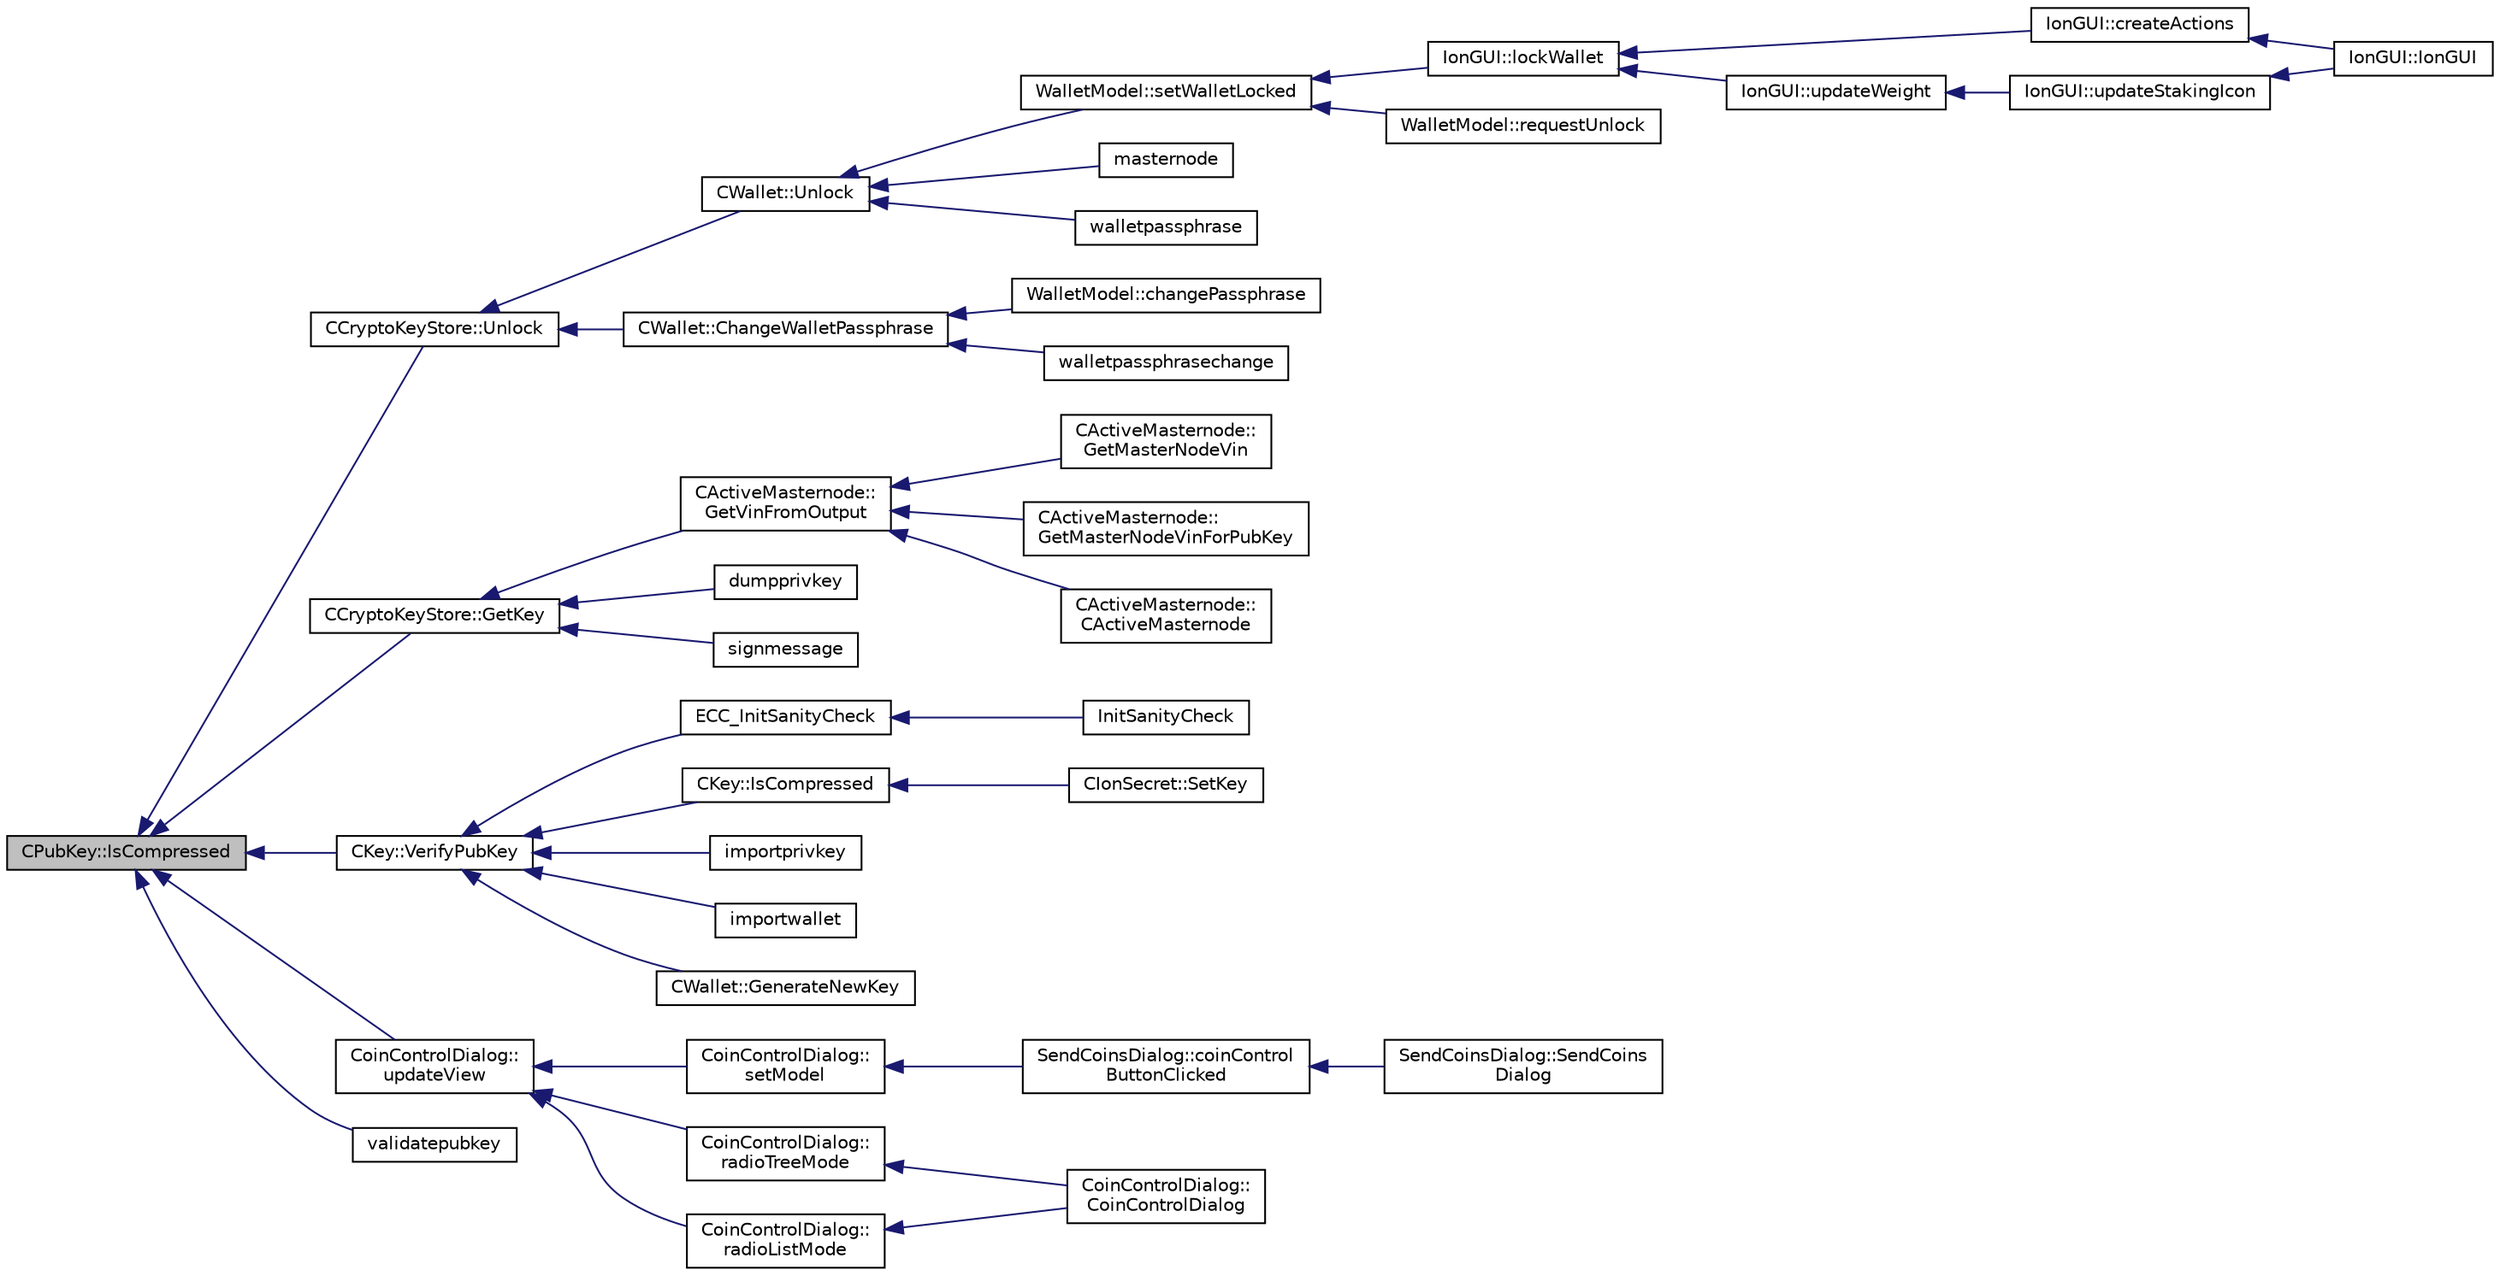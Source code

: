 digraph "CPubKey::IsCompressed"
{
  edge [fontname="Helvetica",fontsize="10",labelfontname="Helvetica",labelfontsize="10"];
  node [fontname="Helvetica",fontsize="10",shape=record];
  rankdir="LR";
  Node284 [label="CPubKey::IsCompressed",height=0.2,width=0.4,color="black", fillcolor="grey75", style="filled", fontcolor="black"];
  Node284 -> Node285 [dir="back",color="midnightblue",fontsize="10",style="solid",fontname="Helvetica"];
  Node285 [label="CCryptoKeyStore::Unlock",height=0.2,width=0.4,color="black", fillcolor="white", style="filled",URL="$db/dad/class_c_crypto_key_store.html#a81bd70e18aa75f566526620a74f9cd88"];
  Node285 -> Node286 [dir="back",color="midnightblue",fontsize="10",style="solid",fontname="Helvetica"];
  Node286 [label="CWallet::Unlock",height=0.2,width=0.4,color="black", fillcolor="white", style="filled",URL="$d2/de5/class_c_wallet.html#a654ae5a3a7c4c7c7bfd271f108781b40"];
  Node286 -> Node287 [dir="back",color="midnightblue",fontsize="10",style="solid",fontname="Helvetica"];
  Node287 [label="WalletModel::setWalletLocked",height=0.2,width=0.4,color="black", fillcolor="white", style="filled",URL="$d4/d27/class_wallet_model.html#a5a8b65bfaecb0813d64c733f4f34f090"];
  Node287 -> Node288 [dir="back",color="midnightblue",fontsize="10",style="solid",fontname="Helvetica"];
  Node288 [label="IonGUI::lockWallet",height=0.2,width=0.4,color="black", fillcolor="white", style="filled",URL="$dc/d0b/class_ion_g_u_i.html#abfbef460c97022eea4d5e2dec1887ba0"];
  Node288 -> Node289 [dir="back",color="midnightblue",fontsize="10",style="solid",fontname="Helvetica"];
  Node289 [label="IonGUI::createActions",height=0.2,width=0.4,color="black", fillcolor="white", style="filled",URL="$dc/d0b/class_ion_g_u_i.html#a5a5e1c2fbc2fec3d925d654c61a8b252",tooltip="Create the main UI actions. "];
  Node289 -> Node290 [dir="back",color="midnightblue",fontsize="10",style="solid",fontname="Helvetica"];
  Node290 [label="IonGUI::IonGUI",height=0.2,width=0.4,color="black", fillcolor="white", style="filled",URL="$dc/d0b/class_ion_g_u_i.html#ad0e22e4901b039bcc987ef0328c8c5d4"];
  Node288 -> Node291 [dir="back",color="midnightblue",fontsize="10",style="solid",fontname="Helvetica"];
  Node291 [label="IonGUI::updateWeight",height=0.2,width=0.4,color="black", fillcolor="white", style="filled",URL="$dc/d0b/class_ion_g_u_i.html#a2689de984576a927ea382a800a81a3f0"];
  Node291 -> Node292 [dir="back",color="midnightblue",fontsize="10",style="solid",fontname="Helvetica"];
  Node292 [label="IonGUI::updateStakingIcon",height=0.2,width=0.4,color="black", fillcolor="white", style="filled",URL="$dc/d0b/class_ion_g_u_i.html#a5e9ba63b943650e5dec3ab6e13e9a20b"];
  Node292 -> Node290 [dir="back",color="midnightblue",fontsize="10",style="solid",fontname="Helvetica"];
  Node287 -> Node293 [dir="back",color="midnightblue",fontsize="10",style="solid",fontname="Helvetica"];
  Node293 [label="WalletModel::requestUnlock",height=0.2,width=0.4,color="black", fillcolor="white", style="filled",URL="$d4/d27/class_wallet_model.html#ae98eaede9493625ce778a0a873b3d124"];
  Node286 -> Node294 [dir="back",color="midnightblue",fontsize="10",style="solid",fontname="Helvetica"];
  Node294 [label="masternode",height=0.2,width=0.4,color="black", fillcolor="white", style="filled",URL="$d5/d6b/rpcstashedsend_8cpp.html#a30609e443aeb47c29ed0878d16b1b5e1"];
  Node286 -> Node295 [dir="back",color="midnightblue",fontsize="10",style="solid",fontname="Helvetica"];
  Node295 [label="walletpassphrase",height=0.2,width=0.4,color="black", fillcolor="white", style="filled",URL="$df/d1d/rpcwallet_8cpp.html#a733f7c70e7c18783935e6de9643c0086"];
  Node285 -> Node296 [dir="back",color="midnightblue",fontsize="10",style="solid",fontname="Helvetica"];
  Node296 [label="CWallet::ChangeWalletPassphrase",height=0.2,width=0.4,color="black", fillcolor="white", style="filled",URL="$d2/de5/class_c_wallet.html#a4abcec3066e7c462f4564c159fc15031"];
  Node296 -> Node297 [dir="back",color="midnightblue",fontsize="10",style="solid",fontname="Helvetica"];
  Node297 [label="WalletModel::changePassphrase",height=0.2,width=0.4,color="black", fillcolor="white", style="filled",URL="$d4/d27/class_wallet_model.html#a67ebff3f267b5c9973c0465184c085a4"];
  Node296 -> Node298 [dir="back",color="midnightblue",fontsize="10",style="solid",fontname="Helvetica"];
  Node298 [label="walletpassphrasechange",height=0.2,width=0.4,color="black", fillcolor="white", style="filled",URL="$df/d1d/rpcwallet_8cpp.html#a84ad884957e24688433be32a9ca70933"];
  Node284 -> Node299 [dir="back",color="midnightblue",fontsize="10",style="solid",fontname="Helvetica"];
  Node299 [label="CCryptoKeyStore::GetKey",height=0.2,width=0.4,color="black", fillcolor="white", style="filled",URL="$db/dad/class_c_crypto_key_store.html#af46ec271fffb65a113702ba40a3738c8"];
  Node299 -> Node300 [dir="back",color="midnightblue",fontsize="10",style="solid",fontname="Helvetica"];
  Node300 [label="CActiveMasternode::\lGetVinFromOutput",height=0.2,width=0.4,color="black", fillcolor="white", style="filled",URL="$d9/d29/class_c_active_masternode.html#abc2ae1e24001f80ace4bbea2b6453944"];
  Node300 -> Node301 [dir="back",color="midnightblue",fontsize="10",style="solid",fontname="Helvetica"];
  Node301 [label="CActiveMasternode::\lGetMasterNodeVin",height=0.2,width=0.4,color="black", fillcolor="white", style="filled",URL="$d9/d29/class_c_active_masternode.html#adc93036b86ee9ef6abe5e0b783a51283"];
  Node300 -> Node302 [dir="back",color="midnightblue",fontsize="10",style="solid",fontname="Helvetica"];
  Node302 [label="CActiveMasternode::\lGetMasterNodeVinForPubKey",height=0.2,width=0.4,color="black", fillcolor="white", style="filled",URL="$d9/d29/class_c_active_masternode.html#ada17e6bbfd69a3acf166b49c10365da4"];
  Node300 -> Node303 [dir="back",color="midnightblue",fontsize="10",style="solid",fontname="Helvetica"];
  Node303 [label="CActiveMasternode::\lCActiveMasternode",height=0.2,width=0.4,color="black", fillcolor="white", style="filled",URL="$d9/d29/class_c_active_masternode.html#a7ffb946d1b2aad0054d3b3efce8c0543"];
  Node299 -> Node304 [dir="back",color="midnightblue",fontsize="10",style="solid",fontname="Helvetica"];
  Node304 [label="dumpprivkey",height=0.2,width=0.4,color="black", fillcolor="white", style="filled",URL="$dc/dbf/rpcdump_8cpp.html#a4010fb238298e15c540d3e5ecd60f858"];
  Node299 -> Node305 [dir="back",color="midnightblue",fontsize="10",style="solid",fontname="Helvetica"];
  Node305 [label="signmessage",height=0.2,width=0.4,color="black", fillcolor="white", style="filled",URL="$df/d1d/rpcwallet_8cpp.html#a315b42a2c859c4b50a54c1b05984928c"];
  Node284 -> Node306 [dir="back",color="midnightblue",fontsize="10",style="solid",fontname="Helvetica"];
  Node306 [label="CKey::VerifyPubKey",height=0.2,width=0.4,color="black", fillcolor="white", style="filled",URL="$d2/d63/class_c_key.html#ac53425b8d0f89067bce781c485101b20",tooltip="Verify thoroughly whether a private key and a public key match. "];
  Node306 -> Node307 [dir="back",color="midnightblue",fontsize="10",style="solid",fontname="Helvetica"];
  Node307 [label="ECC_InitSanityCheck",height=0.2,width=0.4,color="black", fillcolor="white", style="filled",URL="$de/de5/key_8h.html#a55cc40f04bf887c1000667caccb0684a",tooltip="Check that required EC support is available at runtime. "];
  Node307 -> Node308 [dir="back",color="midnightblue",fontsize="10",style="solid",fontname="Helvetica"];
  Node308 [label="InitSanityCheck",height=0.2,width=0.4,color="black", fillcolor="white", style="filled",URL="$d0/dc9/init_8cpp.html#a878797b40fb8eb0d7f330a41d7742d11",tooltip="Sanity checks Ensure that Ion is running in a usable environment with all necessary library support..."];
  Node306 -> Node309 [dir="back",color="midnightblue",fontsize="10",style="solid",fontname="Helvetica"];
  Node309 [label="CKey::IsCompressed",height=0.2,width=0.4,color="black", fillcolor="white", style="filled",URL="$d2/d63/class_c_key.html#a96b017433a65335775cf3807d73f85ce"];
  Node309 -> Node310 [dir="back",color="midnightblue",fontsize="10",style="solid",fontname="Helvetica"];
  Node310 [label="CIonSecret::SetKey",height=0.2,width=0.4,color="black", fillcolor="white", style="filled",URL="$d3/d88/class_c_ion_secret.html#af28cc32f79cc793418e810e8ae12e25e"];
  Node306 -> Node311 [dir="back",color="midnightblue",fontsize="10",style="solid",fontname="Helvetica"];
  Node311 [label="importprivkey",height=0.2,width=0.4,color="black", fillcolor="white", style="filled",URL="$dc/dbf/rpcdump_8cpp.html#a3a6fdb974fce01220a895393d444e981"];
  Node306 -> Node312 [dir="back",color="midnightblue",fontsize="10",style="solid",fontname="Helvetica"];
  Node312 [label="importwallet",height=0.2,width=0.4,color="black", fillcolor="white", style="filled",URL="$dc/dbf/rpcdump_8cpp.html#a2566d5c9dd1938b74e70398cdb3ac5c1"];
  Node306 -> Node313 [dir="back",color="midnightblue",fontsize="10",style="solid",fontname="Helvetica"];
  Node313 [label="CWallet::GenerateNewKey",height=0.2,width=0.4,color="black", fillcolor="white", style="filled",URL="$d2/de5/class_c_wallet.html#a061fe7f54f80ec40f856b3e6365c2f4a"];
  Node284 -> Node314 [dir="back",color="midnightblue",fontsize="10",style="solid",fontname="Helvetica"];
  Node314 [label="CoinControlDialog::\lupdateView",height=0.2,width=0.4,color="black", fillcolor="white", style="filled",URL="$dd/dfb/class_coin_control_dialog.html#aadea33050e5c1efd5eae8d2fcfa721f9"];
  Node314 -> Node315 [dir="back",color="midnightblue",fontsize="10",style="solid",fontname="Helvetica"];
  Node315 [label="CoinControlDialog::\lsetModel",height=0.2,width=0.4,color="black", fillcolor="white", style="filled",URL="$dd/dfb/class_coin_control_dialog.html#a4c34a48574814089c54f763a22f5317a"];
  Node315 -> Node316 [dir="back",color="midnightblue",fontsize="10",style="solid",fontname="Helvetica"];
  Node316 [label="SendCoinsDialog::coinControl\lButtonClicked",height=0.2,width=0.4,color="black", fillcolor="white", style="filled",URL="$d6/de6/class_send_coins_dialog.html#a59d757d9e4bea5b380eb480fd79cfb49"];
  Node316 -> Node317 [dir="back",color="midnightblue",fontsize="10",style="solid",fontname="Helvetica"];
  Node317 [label="SendCoinsDialog::SendCoins\lDialog",height=0.2,width=0.4,color="black", fillcolor="white", style="filled",URL="$d6/de6/class_send_coins_dialog.html#a0df5bc29d1df68eda44826651afc595f"];
  Node314 -> Node318 [dir="back",color="midnightblue",fontsize="10",style="solid",fontname="Helvetica"];
  Node318 [label="CoinControlDialog::\lradioTreeMode",height=0.2,width=0.4,color="black", fillcolor="white", style="filled",URL="$dd/dfb/class_coin_control_dialog.html#a1990d478f3ffba666c358a4f1bd395ec"];
  Node318 -> Node319 [dir="back",color="midnightblue",fontsize="10",style="solid",fontname="Helvetica"];
  Node319 [label="CoinControlDialog::\lCoinControlDialog",height=0.2,width=0.4,color="black", fillcolor="white", style="filled",URL="$dd/dfb/class_coin_control_dialog.html#a0945e59c25f956fdab199dbaf252eff5"];
  Node314 -> Node320 [dir="back",color="midnightblue",fontsize="10",style="solid",fontname="Helvetica"];
  Node320 [label="CoinControlDialog::\lradioListMode",height=0.2,width=0.4,color="black", fillcolor="white", style="filled",URL="$dd/dfb/class_coin_control_dialog.html#a775c6d290cb63667a434b09072094533"];
  Node320 -> Node319 [dir="back",color="midnightblue",fontsize="10",style="solid",fontname="Helvetica"];
  Node284 -> Node321 [dir="back",color="midnightblue",fontsize="10",style="solid",fontname="Helvetica"];
  Node321 [label="validatepubkey",height=0.2,width=0.4,color="black", fillcolor="white", style="filled",URL="$db/d48/rpcmisc_8cpp.html#a32620752527477f4bac811a7db5ab35b"];
}
